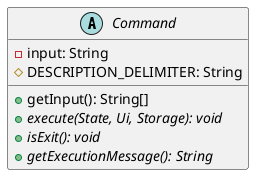 @startuml
'https://plantuml.com/sequence-diagram

abstract class Command {
    - input: String
    # DESCRIPTION_DELIMITER: String 
    
    + getInput(): String[]
    + {abstract} execute(State, Ui, Storage): void
    + {abstract} isExit(): void
    + {abstract} getExecutionMessage(): String
}
@enduml